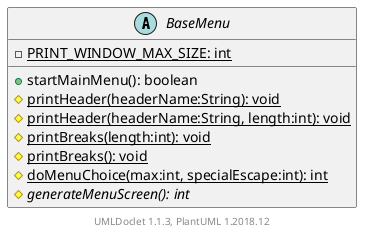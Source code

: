 @startuml

    abstract class BaseMenu [[../sg/edu/ntu/scse/cz2002/ui/BaseMenu.html]] {
        {static} -PRINT_WINDOW_MAX_SIZE: int
        +startMainMenu(): boolean
        {static} #printHeader(headerName:String): void
        {static} #printHeader(headerName:String, length:int): void
        {static} #printBreaks(length:int): void
        {static} #printBreaks(): void
        {static} #doMenuChoice(max:int, specialEscape:int): int
        {abstract} #generateMenuScreen(): int
    }


    center footer UMLDoclet 1.1.3, PlantUML 1.2018.12
@enduml
